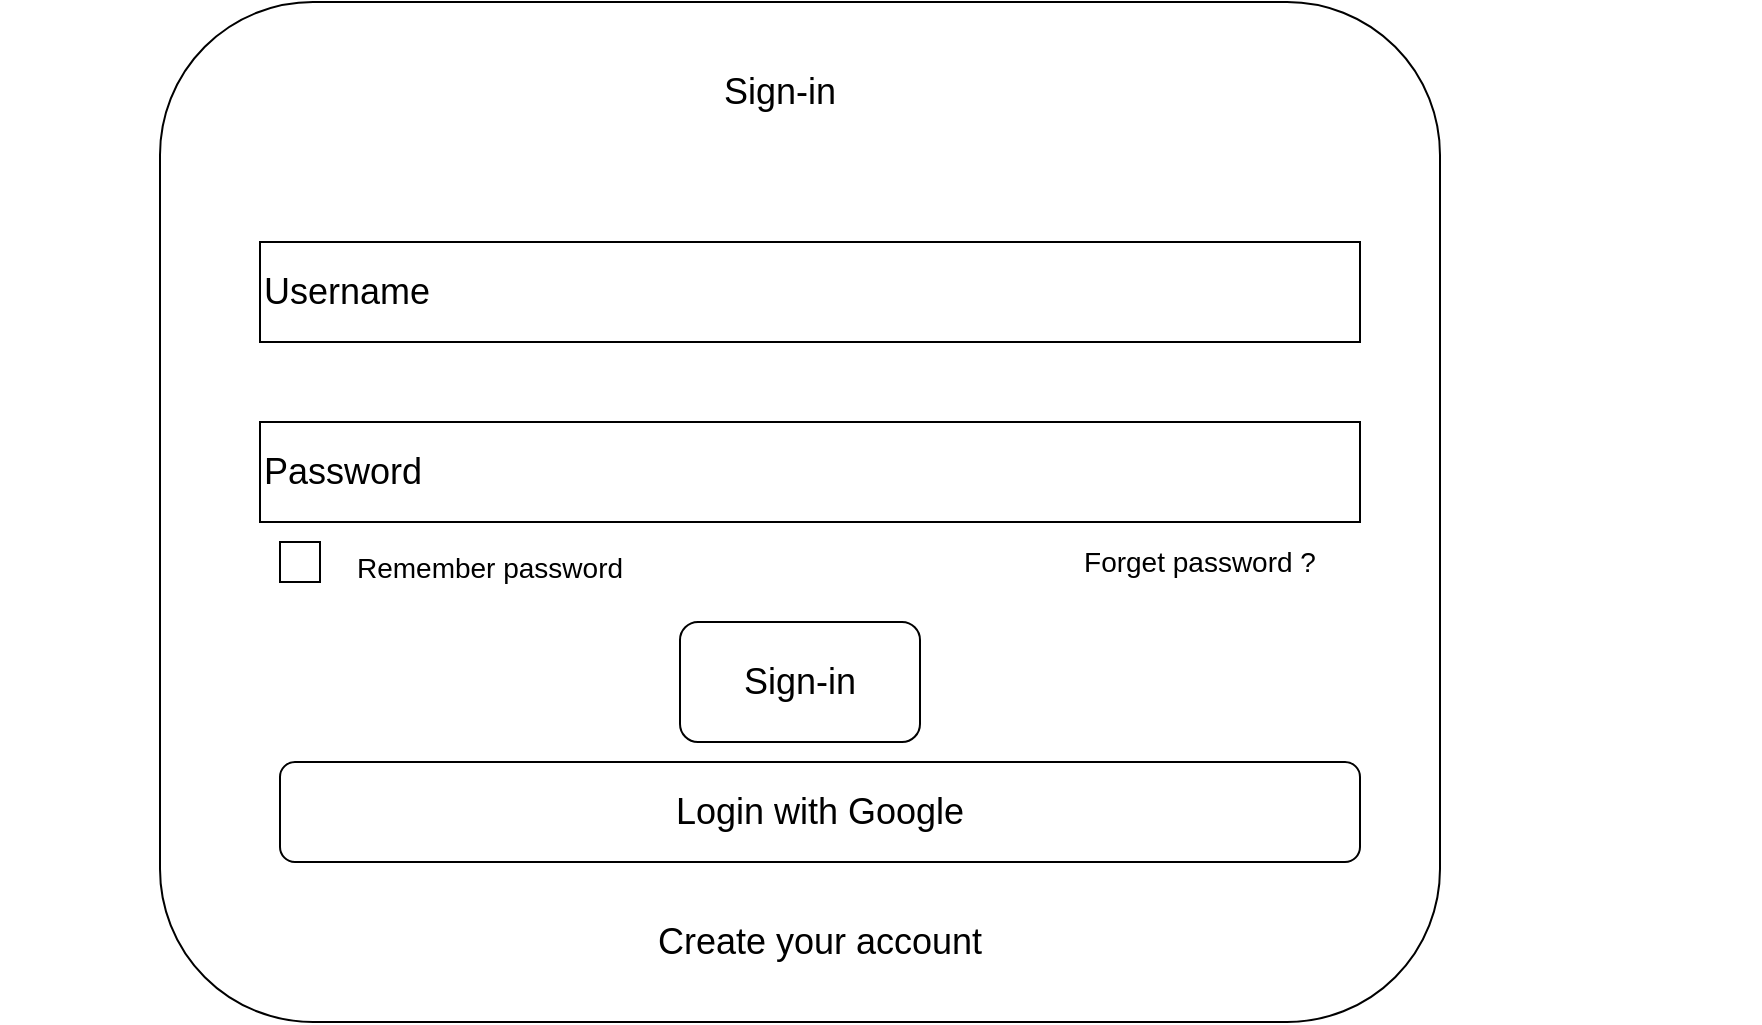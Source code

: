 <mxfile version="20.3.0" type="device" pages="11"><diagram id="1MeJg7cT1AXg9bmLu6w3" name="LoginPage"><mxGraphModel dx="1278" dy="571" grid="1" gridSize="10" guides="1" tooltips="1" connect="1" arrows="1" fold="1" page="1" pageScale="1" pageWidth="1200" pageHeight="1600" math="0" shadow="0"><root><mxCell id="0"/><mxCell id="1" parent="0"/><mxCell id="nT2Noby4tUaK5r66t-qA-4" value="" style="rounded=1;whiteSpace=wrap;html=1;fontSize=18;" parent="1" vertex="1"><mxGeometry x="270" y="150" width="640" height="510" as="geometry"/></mxCell><mxCell id="nT2Noby4tUaK5r66t-qA-5" value="Sign-in" style="text;html=1;strokeColor=none;fillColor=none;align=center;verticalAlign=middle;whiteSpace=wrap;rounded=0;fontSize=18;" parent="1" vertex="1"><mxGeometry x="390" y="170" width="380" height="50" as="geometry"/></mxCell><mxCell id="nT2Noby4tUaK5r66t-qA-6" value="Username" style="rounded=0;whiteSpace=wrap;html=1;fontSize=18;align=left;" parent="1" vertex="1"><mxGeometry x="320" y="270" width="550" height="50" as="geometry"/></mxCell><mxCell id="nT2Noby4tUaK5r66t-qA-7" value="Password" style="rounded=0;whiteSpace=wrap;html=1;fontSize=18;align=left;" parent="1" vertex="1"><mxGeometry x="320" y="360" width="550" height="50" as="geometry"/></mxCell><mxCell id="nT2Noby4tUaK5r66t-qA-9" value="Sign-in" style="rounded=1;whiteSpace=wrap;html=1;fontSize=18;" parent="1" vertex="1"><mxGeometry x="530" y="460" width="120" height="60" as="geometry"/></mxCell><mxCell id="nT2Noby4tUaK5r66t-qA-10" value="Login with Google" style="rounded=1;whiteSpace=wrap;html=1;fontSize=18;" parent="1" vertex="1"><mxGeometry x="330" y="530" width="540" height="50" as="geometry"/></mxCell><mxCell id="nT2Noby4tUaK5r66t-qA-11" value="Create your account" style="text;html=1;strokeColor=none;fillColor=none;align=center;verticalAlign=middle;whiteSpace=wrap;rounded=0;fontSize=18;" parent="1" vertex="1"><mxGeometry x="470" y="600" width="260" height="40" as="geometry"/></mxCell><mxCell id="bF5tMTznRS09k7Q58n-l-1" value="" style="rounded=0;whiteSpace=wrap;html=1;fontSize=36;" parent="1" vertex="1"><mxGeometry x="330" y="420" width="20" height="20" as="geometry"/></mxCell><mxCell id="bF5tMTznRS09k7Q58n-l-3" value="&lt;font style=&quot;font-size: 14px;&quot;&gt;Remember password&lt;/font&gt;" style="text;html=1;strokeColor=none;fillColor=none;align=center;verticalAlign=middle;whiteSpace=wrap;rounded=0;fontSize=36;" parent="1" vertex="1"><mxGeometry x="190" y="400" width="490" height="50" as="geometry"/></mxCell><mxCell id="bF5tMTznRS09k7Q58n-l-4" value="Forget password ?" style="text;html=1;strokeColor=none;fillColor=none;align=center;verticalAlign=middle;whiteSpace=wrap;rounded=0;fontSize=14;" parent="1" vertex="1"><mxGeometry x="510" y="420" width="560" height="20" as="geometry"/></mxCell></root></mxGraphModel></diagram><diagram id="NJtVTLqbdqGlGxLRwC66" name="RegisterForm"><mxGraphModel dx="1278" dy="571" grid="1" gridSize="10" guides="1" tooltips="1" connect="1" arrows="1" fold="1" page="1" pageScale="1" pageWidth="1200" pageHeight="1600" math="0" shadow="0"><root><mxCell id="0"/><mxCell id="1" parent="0"/><mxCell id="BB74yiZSrdy8-Ye1pzps-1" value="&lt;font style=&quot;font-size: 36px;&quot;&gt;Header&lt;/font&gt;" style="rounded=0;whiteSpace=wrap;html=1;" parent="1" vertex="1"><mxGeometry x="10" y="20" width="1170" height="100" as="geometry"/></mxCell><mxCell id="6u5bkLMOn3PA8Byg2790-1" value="" style="rounded=1;whiteSpace=wrap;html=1;fontSize=18;" parent="1" vertex="1"><mxGeometry x="270" y="150" width="640" height="510" as="geometry"/></mxCell><mxCell id="WCFfaSRxPrVJ6icfDNoK-1" value="Username" style="rounded=0;whiteSpace=wrap;html=1;fontSize=18;align=left;" parent="1" vertex="1"><mxGeometry x="320" y="220" width="550" height="50" as="geometry"/></mxCell><mxCell id="zbr1D3t4tFlMLP11iZds-1" value="Password" style="rounded=0;whiteSpace=wrap;html=1;fontSize=18;align=left;" parent="1" vertex="1"><mxGeometry x="320" y="300" width="550" height="50" as="geometry"/></mxCell><mxCell id="_f4mcDSPY0AX9pbgLPnB-1" value="Sign-Up" style="text;html=1;strokeColor=none;fillColor=none;align=center;verticalAlign=middle;whiteSpace=wrap;rounded=0;fontSize=18;" parent="1" vertex="1"><mxGeometry x="390" y="170" width="380" height="50" as="geometry"/></mxCell><mxCell id="_f4mcDSPY0AX9pbgLPnB-2" value="Confirm password" style="rounded=0;whiteSpace=wrap;html=1;fontSize=18;align=left;" parent="1" vertex="1"><mxGeometry x="320" y="370" width="550" height="50" as="geometry"/></mxCell><mxCell id="_f4mcDSPY0AX9pbgLPnB-3" value="Phone number&amp;nbsp;" style="rounded=0;whiteSpace=wrap;html=1;fontSize=18;align=left;" parent="1" vertex="1"><mxGeometry x="320" y="450" width="550" height="50" as="geometry"/></mxCell><mxCell id="_f4mcDSPY0AX9pbgLPnB-5" value="&lt;font style=&quot;font-size: 24px;&quot;&gt;Sign-up&lt;/font&gt;" style="rounded=1;whiteSpace=wrap;html=1;" parent="1" vertex="1"><mxGeometry x="480" y="530" width="210" height="70" as="geometry"/></mxCell><mxCell id="oOeKfx7Eb9H5pqVOsOqT-1" value="&lt;font style=&quot;font-size: 36px;&quot;&gt;Footer&lt;/font&gt;" style="rounded=0;whiteSpace=wrap;html=1;" parent="1" vertex="1"><mxGeometry x="15" y="680" width="1170" height="100" as="geometry"/></mxCell></root></mxGraphModel></diagram><diagram id="oWRgi8klfNUsDvYK4-Ct" name="HomePage"><mxGraphModel dx="2130" dy="952" grid="1" gridSize="10" guides="1" tooltips="1" connect="1" arrows="1" fold="1" page="1" pageScale="1" pageWidth="1200" pageHeight="1600" math="0" shadow="0"><root><mxCell id="0"/><mxCell id="1" parent="0"/><mxCell id="COBvVvhJO0YVaCcdyQ7D-1" value="&lt;font style=&quot;font-size: 36px;&quot;&gt;Header&lt;/font&gt;" style="rounded=0;whiteSpace=wrap;html=1;" parent="1" vertex="1"><mxGeometry x="15" y="60" width="1170" height="100" as="geometry"/></mxCell><mxCell id="rnFNYwyDq5ShAq-WpWDH-1" value="&lt;font style=&quot;font-size: 36px;&quot;&gt;Footer&lt;/font&gt;" style="rounded=0;whiteSpace=wrap;html=1;" parent="1" vertex="1"><mxGeometry x="10" y="1450" width="1170" height="100" as="geometry"/></mxCell><mxCell id="rnFNYwyDq5ShAq-WpWDH-2" value="" style="rounded=1;whiteSpace=wrap;html=1;fontSize=36;" parent="1" vertex="1"><mxGeometry x="30" y="280" width="280" height="440" as="geometry"/></mxCell><mxCell id="2apWC_jnK2xoqj1oVr3X-2" value="&lt;font style=&quot;font-size: 48px;&quot;&gt;Some pictures of devices&lt;/font&gt;" style="rounded=1;whiteSpace=wrap;html=1;fontSize=14;" parent="1" vertex="1"><mxGeometry x="330" y="320" width="830" height="450" as="geometry"/></mxCell><mxCell id="IL5DTi1BIGeUz0YcEX0J-1" value="typical&amp;nbsp; products" style="rounded=1;whiteSpace=wrap;html=1;fontSize=48;" parent="1" vertex="1"><mxGeometry x="50" y="800" width="1100" height="280" as="geometry"/></mxCell><mxCell id="IL5DTi1BIGeUz0YcEX0J-3" value="typical&amp;nbsp; products" style="rounded=1;whiteSpace=wrap;html=1;fontSize=48;" parent="1" vertex="1"><mxGeometry x="40" y="1120" width="1100" height="280" as="geometry"/></mxCell><mxCell id="rJ-PHUes468JmGkvqTLQ-1" value="&lt;font style=&quot;font-size: 24px;&quot;&gt;Category 1&lt;/font&gt;" style="rounded=0;whiteSpace=wrap;html=1;" parent="1" vertex="1"><mxGeometry x="40" y="310" width="260" height="50" as="geometry"/></mxCell><mxCell id="rJ-PHUes468JmGkvqTLQ-2" value="&lt;font style=&quot;font-size: 24px;&quot;&gt;Category 2&lt;/font&gt;" style="rounded=0;whiteSpace=wrap;html=1;" parent="1" vertex="1"><mxGeometry x="40" y="380" width="260" height="50" as="geometry"/></mxCell><mxCell id="rJ-PHUes468JmGkvqTLQ-3" value="&lt;font style=&quot;font-size: 24px;&quot;&gt;Category 3&lt;/font&gt;" style="rounded=0;whiteSpace=wrap;html=1;" parent="1" vertex="1"><mxGeometry x="40" y="460" width="260" height="50" as="geometry"/></mxCell><mxCell id="rJ-PHUes468JmGkvqTLQ-4" value="&lt;font style=&quot;font-size: 24px;&quot;&gt;Category 4&lt;/font&gt;" style="rounded=0;whiteSpace=wrap;html=1;" parent="1" vertex="1"><mxGeometry x="40" y="530" width="260" height="50" as="geometry"/></mxCell><mxCell id="rJ-PHUes468JmGkvqTLQ-5" value="&lt;font style=&quot;font-size: 24px;&quot;&gt;.......&lt;/font&gt;" style="rounded=0;whiteSpace=wrap;html=1;" parent="1" vertex="1"><mxGeometry x="40" y="600" width="260" height="50" as="geometry"/></mxCell><mxCell id="rJ-PHUes468JmGkvqTLQ-7" value="Search product" style="rounded=1;whiteSpace=wrap;html=1;fontSize=24;" parent="1" vertex="1"><mxGeometry x="330" y="210" width="830" height="70" as="geometry"/></mxCell></root></mxGraphModel></diagram><diagram id="ZeaeOTExbtLSIEujd0Uq" name="ProductList"><mxGraphModel dx="1065" dy="476" grid="1" gridSize="10" guides="1" tooltips="1" connect="1" arrows="1" fold="1" page="1" pageScale="1" pageWidth="1200" pageHeight="1600" math="0" shadow="0"><root><mxCell id="0"/><mxCell id="1" parent="0"/><mxCell id="v3tAhLTQQPJSJXnpgMWm-1" value="&lt;font style=&quot;font-size: 36px;&quot;&gt;Header&lt;/font&gt;" style="rounded=0;whiteSpace=wrap;html=1;" parent="1" vertex="1"><mxGeometry x="10" y="30" width="1170" height="100" as="geometry"/></mxCell><mxCell id="rvQO8M7N4AhhZlG_Z_31-1" value="&lt;font style=&quot;font-size: 36px;&quot;&gt;Footer&lt;/font&gt;" style="rounded=0;whiteSpace=wrap;html=1;" parent="1" vertex="1"><mxGeometry x="10" y="1280" width="1170" height="100" as="geometry"/></mxCell><mxCell id="rvQO8M7N4AhhZlG_Z_31-2" value="Image is used to show the core information of the product&lt;br&gt;&lt;div style=&quot;overflow: hidden; position: relative; outline: 0px;&quot; id=&quot;tw-target-rmn-container&quot; class=&quot;tw-target-rmn tw-ta-container F0azHf tw-nfl&quot;&gt;&lt;pre style=&quot;unicode-bidi: isolate; background-color: transparent; border: none; padding: 0px 0.14em 0px 0px; position: relative; margin-top: 0px; margin-bottom: 0px; resize: none; font-family: inherit; overflow: hidden; text-align: left; width: 270px; overflow-wrap: break-word; font-size: 16px; line-height: 24px;&quot; dir=&quot;ltr&quot; id=&quot;tw-target-rmn&quot; data-placeholder=&quot;&quot; class=&quot;tw-data-placeholder tw-text-small tw-ta&quot;&gt;&lt;span class=&quot;Y2IQFc&quot;&gt;&lt;/span&gt;&lt;/pre&gt;&lt;/div&gt;&lt;div style=&quot;display: flex; justify-content: space-between; width: 302px; position: absolute; bottom: 0px; left: 0px; height: 48px;&quot; class=&quot;iYB33c&quot;&gt;&lt;div style=&quot;display: flex; margin: 10px 11px 0px auto;&quot; class=&quot;dlJLJe&quot;&gt;&lt;div style=&quot;visibility: hidden; position: relative;&quot; data-ved=&quot;2ahUKEwjtnYeahYn6AhUTR2wGHVaKBLwQz_AEegQIAhAP&quot; data-cviv=&quot;false&quot;&gt;&lt;span style=&quot;cursor: pointer; outline: 0px; display: inline-block;&quot; tabindex=&quot;0&quot; role=&quot;button&quot; data-width=&quot;0&quot; data-theme=&quot;0&quot; data-hover-open-delay=&quot;500&quot; data-hover-hide-delay=&quot;1000&quot; data-extra-container-classes=&quot;tw-verified-tooltip&quot; class=&quot;povykd&quot;&gt;&lt;div style=&quot;opacity: 0.74; color: rgb(189, 193, 198); font-size: 12px; font-style: italic; min-width: 26px; margin: -11px; padding: 11px;&quot; class=&quot;U9URNb&quot;&gt;&lt;img style=&quot;filter: none; display: block; border: 0px; position: relative; padding-top: 3px;&quot; data-frt=&quot;0&quot; data-atf=&quot;0&quot; alt=&quot;Biểu tượng Cộng đồng đã xác minh&quot; width=&quot;16&quot; height=&quot;16&quot; class=&quot;YQ4gaf zr758c wA1Bge&quot; src=&quot;data:image/png;base64,iVBORw0KGgoAAAANSUhEUgAAABQAAAAUCAQAAAAngNWGAAABDUlEQVR4AYXRgUZDYRjH4TegFTKgpEqiFJgoWAoMEQGBgBboChaaAKxLKAhAhQqAdAmpBIQolkCFqp2nITvNKXuA7+/Hhzey5OWjE4Nq3rzY1f9/NGHPB549492+8Ww060iCS2XdctZdI3GsECmb+HJoIX6x6EgDm+lURTH+YB7V9nAqE5WNme4YKuOiY6iMe6PaQxUUIuTbswgFVNJwA8sO3Bn6yR6bWZMSNtJwDtuWfHpQxaPx9C9zadil7jrCigbq6UXceNIVKTWUIqypm2ytJdTiNyNeXclF6GttOVfeDEc7qzjR23r3OMFqZKng1kw0mXGLrfibHTScOZWgGv9TdC6ROFeMTgwYiIxvJzMRWQbeGZUAAAAASUVORK5CYII=&quot; id=&quot;dimg_3&quot;&gt;&lt;span style=&quot;display: inline-block; height: 26px; line-height: 26px; word-break: break-all;&quot; class=&quot;nlMhfd&quot;&gt;&lt;/span&gt;&lt;/div&gt;&lt;/span&gt;&lt;/div&gt;&lt;/div&gt;&lt;div style=&quot;display: inline-block; line-height: normal; position: absolute; left: 0px;&quot; id=&quot;tw-tmenu&quot; class=&quot;tw-menu&quot;&gt;&lt;span style=&quot;cursor: pointer; display: inline-block; height: 48px; color: rgb(154, 160, 166); overflow: hidden; width: 48px; outline: 0px; font-family: arial, sans-serif; font-size: 0px; text-align: start; background-color: rgb(48, 49, 52); transform: rotateX(180deg);&quot; data-ved=&quot;2ahUKEwjtnYeahYn6AhUTR2wGHVaKBLwQ69UBegQIAhAS&quot; tabindex=&quot;0&quot; role=&quot;button&quot; aria-label=&quot;Sao chép văn bản&quot; title=&quot;Sao chép&quot; id=&quot;tw-cpy-btn&quot; data-action-target=&quot;target&quot; class=&quot;tw-menu-btn&quot;&gt;&lt;span style=&quot;display: inline-block; fill: currentcolor; height: 24px; line-height: 24px; position: relative; width: 24px; border: 1px solid transparent; padding: 10px;&quot; class=&quot;tw-menu-btn-image z1asCe wm4nBd&quot;&gt;&lt;svg width=&quot;24&quot; viewBox=&quot;0 0 24 24&quot; height=&quot;24&quot; xmlns=&quot;http://www.w3.org/2000/svg&quot;&gt;&lt;g&gt;&lt;rect width=&quot;24&quot; height=&quot;24&quot; fill=&quot;none&quot;&gt;&lt;/rect&gt;&lt;/g&gt;&lt;g&gt;&lt;path d=&quot;M16,20H5V6H3v14c0,1.1,0.9,2,2,2h11V20z M20,16V4c0-1.1-0.9-2-2-2H9C7.9,2,7,2.9,7,4v12c0,1.1,0.9,2,2,2h9 C19.1,18,20,17.1,20,16z M18,16H9V4h9V16z&quot;&gt;&lt;/path&gt;&lt;/g&gt;&lt;/svg&gt;&lt;/span&gt;&lt;/span&gt;&lt;span style=&quot;display: inline-block; bottom: 6px; right: -24px; position: relative; color: rgb(189, 193, 198); font-family: arial, sans-serif; font-size: 0px; text-align: start; background-color: rgb(48, 49, 52);&quot; aria-hidden=&quot;true&quot; data-pronunciation-action-target=&quot;target&quot; class=&quot;fQjaD&quot;&gt;&lt;span style=&quot;cursor: pointer; display: inline-block;&quot; data-width=&quot;0&quot; data-theme=&quot;0&quot; data-hover-open-delay=&quot;500&quot; data-hover-hide-delay=&quot;1000&quot; data-extra-triangle-classes=&quot;tw-promo-triangle&quot; data-extra-container-classes=&quot;tw-promo-bubble&quot; class=&quot;povykd&quot;&gt;&lt;/span&gt;&lt;/span&gt;&lt;span style=&quot;cursor: pointer; display: inline-block; height: 48px; color: rgb(154, 160, 166); overflow: hidden; width: 48px; outline: 0px; font-family: arial, sans-serif; font-size: 0px; text-align: start; background-color: rgb(48, 49, 52);&quot; data-ved=&quot;2ahUKEwjtnYeahYn6AhUTR2wGHVaKBLwQ8DR6BAgCEBQ&quot; tabindex=&quot;0&quot; role=&quot;button&quot; aria-label=&quot;Chuyển văn bản sang lời nói&quot; id=&quot;tw-spkr-button&quot; data-sttse=&quot;true&quot; data-action-target=&quot;target&quot; class=&quot;tw-menu-btn za3ale&quot;&gt;&lt;span style=&quot;display: inline-block; fill: currentcolor; height: 24px; line-height: 24px; position: relative; width: 24px; border: 1px solid transparent; padding: 12px 10px 8px;&quot; title=&quot;Nghe&quot; class=&quot;tw-menu-btn-image z1asCe JKu1je&quot;&gt;&lt;svg viewBox=&quot;0 0 24 24&quot; xmlns=&quot;http://www.w3.org/2000/svg&quot;&gt;&lt;path d=&quot;M3 9v6h4l5 5V4L7 9H3zm13.5 3c0-1.77-1.02-3.29-2.5-4.03v8.05c1.48-.73 2.5-2.25 2.5-4.02zM14 3.23v2.06c2.89.86 5 3.54 5 6.71s-2.11 5.85-5 6.71v2.06c4.01-.91 7-4.49 7-8.77s-2.99-7.86-7-8.77z&quot;&gt;&lt;/path&gt;&lt;/svg&gt;&lt;/span&gt;&lt;/span&gt;&lt;span style=&quot;color: rgb(189, 193, 198); font-family: arial, sans-serif; font-size: 0px; text-align: start; background-color: rgb(48, 49, 52);&quot;&gt;&lt;/span&gt;&lt;/div&gt;&lt;/div&gt;" style="rounded=0;whiteSpace=wrap;html=1;fontSize=48;" parent="1" vertex="1"><mxGeometry x="30" y="150" width="1130" height="210" as="geometry"/></mxCell><mxCell id="rvQO8M7N4AhhZlG_Z_31-3" value="Product" style="rounded=0;whiteSpace=wrap;html=1;fontSize=48;" parent="1" vertex="1"><mxGeometry x="30" y="500" width="260" height="290" as="geometry"/></mxCell><mxCell id="rvQO8M7N4AhhZlG_Z_31-4" value="Product" style="rounded=0;whiteSpace=wrap;html=1;fontSize=48;" parent="1" vertex="1"><mxGeometry x="910" y="510" width="260" height="290" as="geometry"/></mxCell><mxCell id="rvQO8M7N4AhhZlG_Z_31-5" value="Product" style="rounded=0;whiteSpace=wrap;html=1;fontSize=48;" parent="1" vertex="1"><mxGeometry x="320" y="840" width="260" height="290" as="geometry"/></mxCell><mxCell id="rvQO8M7N4AhhZlG_Z_31-6" value="Product" style="rounded=0;whiteSpace=wrap;html=1;fontSize=48;" parent="1" vertex="1"><mxGeometry x="30" y="840" width="260" height="290" as="geometry"/></mxCell><mxCell id="rvQO8M7N4AhhZlG_Z_31-7" value="Product" style="rounded=0;whiteSpace=wrap;html=1;fontSize=48;" parent="1" vertex="1"><mxGeometry x="620" y="500" width="260" height="290" as="geometry"/></mxCell><mxCell id="rvQO8M7N4AhhZlG_Z_31-8" value="Product" style="rounded=0;whiteSpace=wrap;html=1;fontSize=48;" parent="1" vertex="1"><mxGeometry x="320" y="500" width="260" height="290" as="geometry"/></mxCell><mxCell id="rvQO8M7N4AhhZlG_Z_31-9" value="Product" style="rounded=0;whiteSpace=wrap;html=1;fontSize=48;" parent="1" vertex="1"><mxGeometry x="920" y="840" width="260" height="290" as="geometry"/></mxCell><mxCell id="rvQO8M7N4AhhZlG_Z_31-10" value="Product" style="rounded=0;whiteSpace=wrap;html=1;fontSize=48;" parent="1" vertex="1"><mxGeometry x="620" y="840" width="260" height="290" as="geometry"/></mxCell><mxCell id="rvQO8M7N4AhhZlG_Z_31-11" value="Paging" style="rounded=0;whiteSpace=wrap;html=1;fontSize=48;" parent="1" vertex="1"><mxGeometry x="370" y="1170" width="480" height="60" as="geometry"/></mxCell><mxCell id="DszozD46u5JoANGPS14v-1" value="Filter product by price , name(base on alphabet)" style="rounded=1;whiteSpace=wrap;html=1;fontSize=24;" parent="1" vertex="1"><mxGeometry x="780" y="380" width="350" height="80" as="geometry"/></mxCell></root></mxGraphModel></diagram><diagram id="TEGisXcQTV05mN1OMG6j" name="Sale"><mxGraphModel dx="1826" dy="816" grid="1" gridSize="10" guides="1" tooltips="1" connect="1" arrows="1" fold="1" page="1" pageScale="1" pageWidth="1200" pageHeight="1600" math="0" shadow="0"><root><mxCell id="0"/><mxCell id="1" parent="0"/><mxCell id="Qob82nB8jg8FZi-jXvHg-1" value="&lt;font style=&quot;font-size: 36px;&quot;&gt;Header&lt;/font&gt;" style="rounded=0;whiteSpace=wrap;html=1;" parent="1" vertex="1"><mxGeometry x="10" y="20" width="1170" height="100" as="geometry"/></mxCell><mxCell id="-JbW36aiF74SAKk6pibC-1" value="&lt;font style=&quot;font-size: 36px;&quot;&gt;Footer&lt;/font&gt;" style="rounded=0;whiteSpace=wrap;html=1;" parent="1" vertex="1"><mxGeometry x="15" y="1210" width="1170" height="100" as="geometry"/></mxCell><mxCell id="-JbW36aiF74SAKk6pibC-2" value="Image describe sale" style="rounded=0;whiteSpace=wrap;html=1;fontSize=24;" parent="1" vertex="1"><mxGeometry x="55" y="160" width="1080" height="430" as="geometry"/></mxCell><mxCell id="-JbW36aiF74SAKk6pibC-4" value="Devices is saling" style="rounded=1;whiteSpace=wrap;html=1;fontSize=24;" parent="1" vertex="1"><mxGeometry x="55" y="630" width="1080" height="300" as="geometry"/></mxCell><mxCell id="-JbW36aiF74SAKk6pibC-5" value="...." style="rounded=1;whiteSpace=wrap;html=1;fontSize=24;" parent="1" vertex="1"><mxGeometry x="55" y="970" width="1085" height="80" as="geometry"/></mxCell></root></mxGraphModel></diagram><diagram id="307KndvPT4gvFPj31wfg" name="Payment"><mxGraphModel dx="2130" dy="952" grid="1" gridSize="10" guides="1" tooltips="1" connect="1" arrows="1" fold="1" page="1" pageScale="1" pageWidth="1200" pageHeight="1600" math="0" shadow="0"><root><mxCell id="0"/><mxCell id="1" parent="0"/><mxCell id="980_niAFv11LWgz2ZDXZ-1" value="&lt;font style=&quot;font-size: 36px;&quot;&gt;Header&lt;/font&gt;" style="rounded=0;whiteSpace=wrap;html=1;" parent="1" vertex="1"><mxGeometry x="15" y="40" width="1170" height="100" as="geometry"/></mxCell><mxCell id="6Znxwkzu7Z-n-i5EQrRp-1" value="&lt;font style=&quot;font-size: 36px;&quot;&gt;Footer&lt;/font&gt;" style="rounded=0;whiteSpace=wrap;html=1;" parent="1" vertex="1"><mxGeometry x="15" y="1200" width="1170" height="100" as="geometry"/></mxCell><mxCell id="6Znxwkzu7Z-n-i5EQrRp-2" value="Types of payment" style="rounded=1;whiteSpace=wrap;html=1;fontSize=24;" parent="1" vertex="1"><mxGeometry x="40" y="160" width="1130" height="310" as="geometry"/></mxCell><mxCell id="6Znxwkzu7Z-n-i5EQrRp-3" value="Details for each type" style="rounded=1;whiteSpace=wrap;html=1;fontSize=24;" parent="1" vertex="1"><mxGeometry x="35" y="510" width="475" height="290" as="geometry"/></mxCell><mxCell id="6Znxwkzu7Z-n-i5EQrRp-4" value="Details for each type" style="rounded=1;whiteSpace=wrap;html=1;fontSize=24;" parent="1" vertex="1"><mxGeometry x="620" y="510" width="475" height="290" as="geometry"/></mxCell><mxCell id="6Znxwkzu7Z-n-i5EQrRp-5" value="..................." style="rounded=1;whiteSpace=wrap;html=1;fontSize=24;" parent="1" vertex="1"><mxGeometry x="330" y="820" width="475" height="290" as="geometry"/></mxCell></root></mxGraphModel></diagram><diagram id="_QjEljXhAChvq_iWDwxg" name="DetailProduct"><mxGraphModel dx="2324" dy="1038" grid="1" gridSize="10" guides="1" tooltips="1" connect="1" arrows="1" fold="1" page="1" pageScale="1" pageWidth="1200" pageHeight="1600" math="0" shadow="0"><root><mxCell id="0"/><mxCell id="1" parent="0"/><mxCell id="qRQ6D8ov7RW6Mna2e6KQ-1" value="&lt;font style=&quot;font-size: 36px;&quot;&gt;Header&lt;/font&gt;" style="rounded=0;whiteSpace=wrap;html=1;" parent="1" vertex="1"><mxGeometry x="10" y="30" width="1170" height="100" as="geometry"/></mxCell><mxCell id="W0oA0YAW59YBIPlvwsjz-1" value="&lt;font style=&quot;font-size: 36px;&quot;&gt;Footer&lt;/font&gt;" style="rounded=0;whiteSpace=wrap;html=1;" parent="1" vertex="1"><mxGeometry x="15" y="1230" width="1170" height="100" as="geometry"/></mxCell><mxCell id="W0oA0YAW59YBIPlvwsjz-2" value="Main image of product" style="rounded=1;whiteSpace=wrap;html=1;fontSize=24;" parent="1" vertex="1"><mxGeometry x="50" y="190" width="620" height="500" as="geometry"/></mxCell><mxCell id="W0oA0YAW59YBIPlvwsjz-3" value="Image child" style="rounded=0;whiteSpace=wrap;html=1;fontSize=24;" parent="1" vertex="1"><mxGeometry x="100" y="720" width="100" height="80" as="geometry"/></mxCell><mxCell id="W0oA0YAW59YBIPlvwsjz-5" value="Image child" style="rounded=0;whiteSpace=wrap;html=1;fontSize=24;" parent="1" vertex="1"><mxGeometry x="240" y="720" width="100" height="80" as="geometry"/></mxCell><mxCell id="W0oA0YAW59YBIPlvwsjz-6" value="Image child" style="rounded=0;whiteSpace=wrap;html=1;fontSize=24;" parent="1" vertex="1"><mxGeometry x="380" y="720" width="100" height="80" as="geometry"/></mxCell><mxCell id="W0oA0YAW59YBIPlvwsjz-7" value="Image child" style="rounded=0;whiteSpace=wrap;html=1;fontSize=24;" parent="1" vertex="1"><mxGeometry x="520" y="720" width="100" height="80" as="geometry"/></mxCell><mxCell id="W0oA0YAW59YBIPlvwsjz-8" value="Informations of product ( include sale information)" style="rounded=0;whiteSpace=wrap;html=1;fontSize=24;" parent="1" vertex="1"><mxGeometry x="700" y="200" width="470" height="480" as="geometry"/></mxCell><mxCell id="W0oA0YAW59YBIPlvwsjz-9" value="Product specifications" style="rounded=0;whiteSpace=wrap;html=1;fontSize=24;" parent="1" vertex="1"><mxGeometry x="40" y="860" width="1140" height="330" as="geometry"/></mxCell><mxCell id="W0oA0YAW59YBIPlvwsjz-10" value="Order" style="rounded=1;whiteSpace=wrap;html=1;fontSize=24;" parent="1" vertex="1"><mxGeometry x="820" y="720" width="200" height="70" as="geometry"/></mxCell></root></mxGraphModel></diagram><diagram id="gyvCXfw_UE31tUv-97q6" name="Admin(Dashbroad)"><mxGraphModel dx="1966" dy="878" grid="1" gridSize="10" guides="1" tooltips="1" connect="1" arrows="1" fold="1" page="1" pageScale="1" pageWidth="1200" pageHeight="1600" math="0" shadow="0"><root><mxCell id="0"/><mxCell id="1" parent="0"/><mxCell id="lHwGxvgdUoy4G0xsUArE-1" value="&lt;font style=&quot;font-size: 36px;&quot;&gt;Header&lt;/font&gt;" style="rounded=0;whiteSpace=wrap;html=1;" parent="1" vertex="1"><mxGeometry x="15" y="20" width="1170" height="100" as="geometry"/></mxCell><mxCell id="-X-uy6qiYZTuVzWiWc4u-1" value="&lt;font style=&quot;font-size: 36px;&quot;&gt;Footer&lt;/font&gt;" style="rounded=0;whiteSpace=wrap;html=1;" parent="1" vertex="1"><mxGeometry x="17.5" y="920" width="1170" height="100" as="geometry"/></mxCell><mxCell id="yBPx-qiO6bMRPK87MqTx-1" value="&lt;font style=&quot;font-size: 36px;&quot;&gt;Statistic&lt;/font&gt;" style="rounded=0;whiteSpace=wrap;html=1;" parent="1" vertex="1"><mxGeometry x="450" y="150" width="250" height="120" as="geometry"/></mxCell><mxCell id="yBPx-qiO6bMRPK87MqTx-2" value="&lt;font style=&quot;font-size: 36px;&quot;&gt;Statistic&lt;/font&gt;" style="rounded=0;whiteSpace=wrap;html=1;" parent="1" vertex="1"><mxGeometry x="450" y="320" width="250" height="120" as="geometry"/></mxCell><mxCell id="yBPx-qiO6bMRPK87MqTx-3" value="&lt;font style=&quot;font-size: 36px;&quot;&gt;Statistic&lt;/font&gt;" style="rounded=0;whiteSpace=wrap;html=1;" parent="1" vertex="1"><mxGeometry x="800" y="320" width="250" height="120" as="geometry"/></mxCell><mxCell id="yBPx-qiO6bMRPK87MqTx-4" value="&lt;font style=&quot;font-size: 36px;&quot;&gt;Statistic&lt;/font&gt;" style="rounded=0;whiteSpace=wrap;html=1;" parent="1" vertex="1"><mxGeometry x="800" y="150" width="250" height="120" as="geometry"/></mxCell><mxCell id="yBPx-qiO6bMRPK87MqTx-5" value="Chart" style="rounded=0;whiteSpace=wrap;html=1;fontSize=36;" parent="1" vertex="1"><mxGeometry x="342.5" y="460" width="845" height="420" as="geometry"/></mxCell><mxCell id="yBPx-qiO6bMRPK87MqTx-6" value="Timeline" style="rounded=0;whiteSpace=wrap;html=1;fontSize=36;" parent="1" vertex="1"><mxGeometry x="10" y="520" width="310" height="60" as="geometry"/></mxCell><mxCell id="yBPx-qiO6bMRPK87MqTx-7" value="Chart interpretation" style="rounded=1;whiteSpace=wrap;html=1;fontSize=36;" parent="1" vertex="1"><mxGeometry x="17.5" y="680" width="295" height="150" as="geometry"/></mxCell></root></mxGraphModel></diagram><diagram id="t09OGyqSUVfM4NjTEAdH" name="ProfileUser"><mxGraphModel dx="1826" dy="816" grid="1" gridSize="10" guides="1" tooltips="1" connect="1" arrows="1" fold="1" page="1" pageScale="1" pageWidth="1200" pageHeight="1600" math="0" shadow="0"><root><mxCell id="0"/><mxCell id="1" parent="0"/><mxCell id="lw8hVkGh2278Z4rVyk09-1" value="" style="rounded=0;whiteSpace=wrap;html=1;" parent="1" vertex="1"><mxGeometry x="10" y="30" width="1170" height="100" as="geometry"/></mxCell><mxCell id="LE7HaSwdhMtS68ohvP6y-1" value="&lt;font style=&quot;font-size: 36px;&quot;&gt;Footer&lt;/font&gt;" style="rounded=0;whiteSpace=wrap;html=1;" parent="1" vertex="1"><mxGeometry x="15" y="1010" width="1170" height="100" as="geometry"/></mxCell><mxCell id="LE7HaSwdhMtS68ohvP6y-3" value="Avatar" style="rounded=1;whiteSpace=wrap;html=1;fontSize=36;" parent="1" vertex="1"><mxGeometry x="100" y="200" width="250" height="170" as="geometry"/></mxCell><mxCell id="LE7HaSwdhMtS68ohvP6y-4" value="&lt;font style=&quot;font-size: 24px;&quot;&gt;Choose image from user device&lt;/font&gt;" style="rounded=0;whiteSpace=wrap;html=1;fontSize=36;" parent="1" vertex="1"><mxGeometry x="115" y="390" width="220" height="70" as="geometry"/></mxCell><mxCell id="LE7HaSwdhMtS68ohvP6y-5" value="User's informations&lt;br&gt;(can edit )" style="rounded=0;whiteSpace=wrap;html=1;fontSize=24;" parent="1" vertex="1"><mxGeometry x="430" y="180" width="720" height="670" as="geometry"/></mxCell><mxCell id="LE7HaSwdhMtS68ohvP6y-6" value="Logo" style="rounded=0;whiteSpace=wrap;html=1;fontSize=24;" parent="1" vertex="1"><mxGeometry x="40" y="50" width="120" height="60" as="geometry"/></mxCell><mxCell id="LE7HaSwdhMtS68ohvP6y-7" value="&lt;u style=&quot;&quot;&gt;Profile&amp;nbsp;&lt;/u&gt;" style="text;html=1;strokeColor=none;fillColor=none;align=center;verticalAlign=middle;whiteSpace=wrap;rounded=0;fontSize=24;" parent="1" vertex="1"><mxGeometry x="230" y="55" width="120" height="55" as="geometry"/></mxCell><mxCell id="LE7HaSwdhMtS68ohvP6y-9" value="History buying&amp;nbsp;" style="text;html=1;strokeColor=none;fillColor=none;align=center;verticalAlign=middle;whiteSpace=wrap;rounded=0;fontSize=24;" parent="1" vertex="1"><mxGeometry x="380" y="58.75" width="180" height="47.5" as="geometry"/></mxCell><mxCell id="LE7HaSwdhMtS68ohvP6y-10" value="Save" style="rounded=1;whiteSpace=wrap;html=1;fontSize=24;" parent="1" vertex="1"><mxGeometry x="700" y="770" width="210" height="60" as="geometry"/></mxCell></root></mxGraphModel></diagram><diagram id="GVYtmGNoya3iHykiA0dM" name="Admin(Product)"><mxGraphModel dx="1826" dy="816" grid="1" gridSize="10" guides="1" tooltips="1" connect="1" arrows="1" fold="1" page="1" pageScale="1" pageWidth="1200" pageHeight="1600" math="0" shadow="0"><root><mxCell id="0"/><mxCell id="1" parent="0"/></root></mxGraphModel></diagram><diagram id="mNWFZPjaV6lYuViIZGjO" name="History Buying"><mxGraphModel dx="1826" dy="816" grid="1" gridSize="10" guides="1" tooltips="1" connect="1" arrows="1" fold="1" page="1" pageScale="1" pageWidth="1200" pageHeight="1600" math="0" shadow="0"><root><mxCell id="0"/><mxCell id="1" parent="0"/><mxCell id="62bWlpa-uq-eUtWG1tFM-1" value="" style="rounded=0;whiteSpace=wrap;html=1;" parent="1" vertex="1"><mxGeometry x="10" y="30" width="1170" height="100" as="geometry"/></mxCell><mxCell id="lW17Yq6gve2mW5nzQHg1-1" value="Logo" style="rounded=0;whiteSpace=wrap;html=1;fontSize=24;" parent="1" vertex="1"><mxGeometry x="40" y="50" width="120" height="60" as="geometry"/></mxCell><mxCell id="kH2LhDjLfBZJFf39iFu2-1" value="Profile&amp;nbsp;" style="text;html=1;strokeColor=none;fillColor=none;align=center;verticalAlign=middle;whiteSpace=wrap;rounded=0;fontSize=24;" parent="1" vertex="1"><mxGeometry x="230" y="55" width="120" height="55" as="geometry"/></mxCell><mxCell id="-RI7Hq6zOePWljpo9U4t-1" value="&lt;u&gt;History buying&amp;nbsp;&lt;/u&gt;" style="text;html=1;strokeColor=none;fillColor=none;align=center;verticalAlign=middle;whiteSpace=wrap;rounded=0;fontSize=24;" parent="1" vertex="1"><mxGeometry x="380" y="58.75" width="180" height="47.5" as="geometry"/></mxCell><mxCell id="-RI7Hq6zOePWljpo9U4t-2" value="Item name" style="rounded=0;whiteSpace=wrap;html=1;fontSize=24;" parent="1" vertex="1"><mxGeometry x="40" y="190" width="140" height="50" as="geometry"/></mxCell><mxCell id="-RI7Hq6zOePWljpo9U4t-3" value="Quantity" style="rounded=0;whiteSpace=wrap;html=1;fontSize=24;" parent="1" vertex="1"><mxGeometry x="240" y="190" width="140" height="50" as="geometry"/></mxCell><mxCell id="-RI7Hq6zOePWljpo9U4t-4" value="TotalPrice" style="rounded=0;whiteSpace=wrap;html=1;fontSize=24;" parent="1" vertex="1"><mxGeometry x="440" y="190" width="140" height="50" as="geometry"/></mxCell><mxCell id="-RI7Hq6zOePWljpo9U4t-5" value="Time Bought" style="rounded=0;whiteSpace=wrap;html=1;fontSize=24;" parent="1" vertex="1"><mxGeometry x="640" y="190" width="250" height="50" as="geometry"/></mxCell><mxCell id="-RI7Hq6zOePWljpo9U4t-6" value="Cách thức thanh toán" style="rounded=0;whiteSpace=wrap;html=1;fontSize=24;" parent="1" vertex="1"><mxGeometry x="930" y="190" width="250" height="50" as="geometry"/></mxCell><mxCell id="-RI7Hq6zOePWljpo9U4t-7" value="Item 1 ( This is a link that redirect to product page )" style="rounded=0;whiteSpace=wrap;html=1;fontSize=24;" parent="1" vertex="1"><mxGeometry x="10" y="280" width="200" height="90" as="geometry"/></mxCell><mxCell id="-RI7Hq6zOePWljpo9U4t-8" value="x1" style="rounded=0;whiteSpace=wrap;html=1;fontSize=24;" parent="1" vertex="1"><mxGeometry x="230" y="280" width="160" height="90" as="geometry"/></mxCell><mxCell id="-RI7Hq6zOePWljpo9U4t-9" value="10000" style="rounded=0;whiteSpace=wrap;html=1;fontSize=24;" parent="1" vertex="1"><mxGeometry x="430" y="280" width="160" height="90" as="geometry"/></mxCell><mxCell id="-RI7Hq6zOePWljpo9U4t-10" value="11/9/2022" style="rounded=0;whiteSpace=wrap;html=1;fontSize=24;" parent="1" vertex="1"><mxGeometry x="630" y="280" width="270" height="80" as="geometry"/></mxCell><mxCell id="-RI7Hq6zOePWljpo9U4t-12" value="Payment at store" style="rounded=0;whiteSpace=wrap;html=1;fontSize=24;" parent="1" vertex="1"><mxGeometry x="930" y="280" width="250" height="80" as="geometry"/></mxCell><mxCell id="-RI7Hq6zOePWljpo9U4t-13" value="Item 2" style="rounded=0;whiteSpace=wrap;html=1;fontSize=24;" parent="1" vertex="1"><mxGeometry x="10" y="440" width="200" height="90" as="geometry"/></mxCell><mxCell id="-RI7Hq6zOePWljpo9U4t-14" value="x1" style="rounded=0;whiteSpace=wrap;html=1;fontSize=24;" parent="1" vertex="1"><mxGeometry x="230" y="440" width="160" height="90" as="geometry"/></mxCell><mxCell id="-RI7Hq6zOePWljpo9U4t-15" value="10000" style="rounded=0;whiteSpace=wrap;html=1;fontSize=24;" parent="1" vertex="1"><mxGeometry x="430" y="440" width="160" height="90" as="geometry"/></mxCell><mxCell id="-RI7Hq6zOePWljpo9U4t-16" value="12/9/2022" style="rounded=0;whiteSpace=wrap;html=1;fontSize=24;" parent="1" vertex="1"><mxGeometry x="630" y="440" width="270" height="80" as="geometry"/></mxCell><mxCell id="-RI7Hq6zOePWljpo9U4t-17" value="Momo" style="rounded=0;whiteSpace=wrap;html=1;fontSize=24;" parent="1" vertex="1"><mxGeometry x="930" y="440" width="250" height="80" as="geometry"/></mxCell><mxCell id="szhQLAg3Cd45-iYcXNAh-1" value="&lt;font style=&quot;font-size: 36px;&quot;&gt;Footer&lt;/font&gt;" style="rounded=0;whiteSpace=wrap;html=1;" parent="1" vertex="1"><mxGeometry x="15" y="670" width="1170" height="100" as="geometry"/></mxCell><mxCell id="szhQLAg3Cd45-iYcXNAh-2" value="&lt;b&gt;&lt;font style=&quot;font-size: 48px;&quot;&gt;.......&lt;/font&gt;&lt;/b&gt;" style="text;html=1;strokeColor=none;fillColor=none;align=center;verticalAlign=middle;whiteSpace=wrap;rounded=0;fontSize=24;" parent="1" vertex="1"><mxGeometry x="330" y="490" width="500" height="200" as="geometry"/></mxCell></root></mxGraphModel></diagram></mxfile>